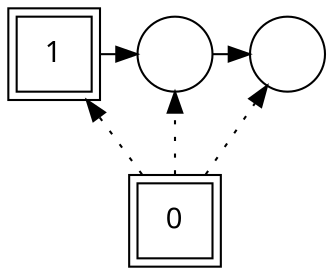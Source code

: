 digraph G {
rankdir = BT;
Node [ fontname="Apple Symbols"];
Player		[ label="1" shape=square peripheries=2];
Ground		[ label="0" shape=square peripheries=2];
Sausage0		[ label="" shape=circle];
Sausage1		[ label="" shape=circle];
{rank=same; Player,Sausage0};
{rank=same; Sausage0,Sausage1};
	"Ground" -> "Player" [style=dotted ];
	"Player" -> "Sausage0" [constraint=false];
	"Ground" -> "Sausage0" [style=dotted ];
	"Sausage0" -> "Sausage1" [constraint=false];
	"Ground" -> "Sausage1" [style=dotted ];
}